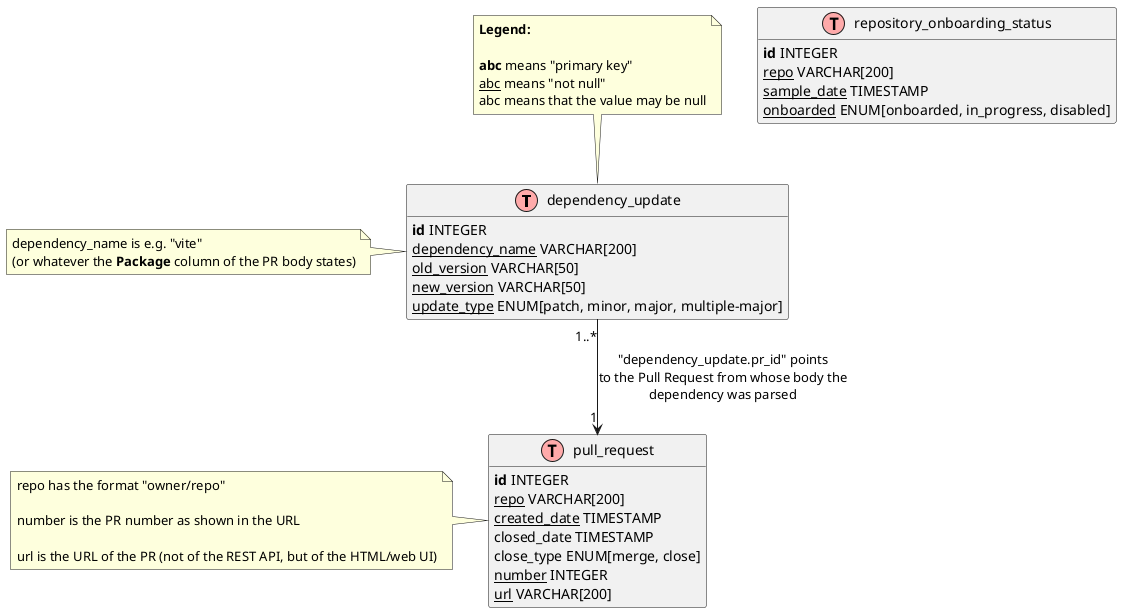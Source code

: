 @startuml
' Based on: https://gist.github.com/QuantumGhost/0955a45383a0b6c0bc24f9654b3cb561

' uncomment the line below if you're using computer with a retina display
' skinparam dpi 300
!define Table(name,desc) class name as "desc" << (T,#FFAAAA) >>
' we use bold for primary key
' green color for unique
' and underscore for not_null
!define primary_key(x) <b>x</b>
!define unique(x) <color:green>x</color>
!define not_null(x) <u>x</u>
hide methods
hide stereotypes

' entities

Table(dependency_update, "dependency_update") {
    primary_key(id) INTEGER
    not_null(dependency_name) VARCHAR[200]
    not_null(old_version) VARCHAR[50]
    not_null(new_version) VARCHAR[50]
    not_null(update_type) ENUM[patch, minor, major, multiple-major]
}

Table(pull_request, "pull_request") {
    primary_key(id) INTEGER
    not_null(repo) VARCHAR[200]
    not_null(created_date) TIMESTAMP
    closed_date TIMESTAMP
    close_type ENUM[merge, close]
    not_null(number) INTEGER
    not_null(url) VARCHAR[200]
}

Table(repository_onboarding_status, "repository_onboarding_status") {
    primary_key(id) INTEGER
    not_null(repo) VARCHAR[200]
    not_null(sample_date) TIMESTAMP
    not_null(onboarded) ENUM[onboarded, in_progress, disabled]
}

note top of "dependency_update"
**Legend:**

primary_key(abc) means "primary key"
not_null(abc) means "not null"
abc means that the value may be null
end note

note left of "dependency_update"
dependency_name is e.g. "vite"
(or whatever the **Package** column of the PR body states)
end note

note left of "pull_request"
repo has the format "owner/repo"

number is the PR number as shown in the URL

url is the URL of the PR (not of the REST API, but of the HTML/web UI)
end note

dependency_update "1..*" --> "1" pull_request : "dependency_update.pr_id" points\nto the Pull Request from whose body the\ndependency was parsed

@enduml
